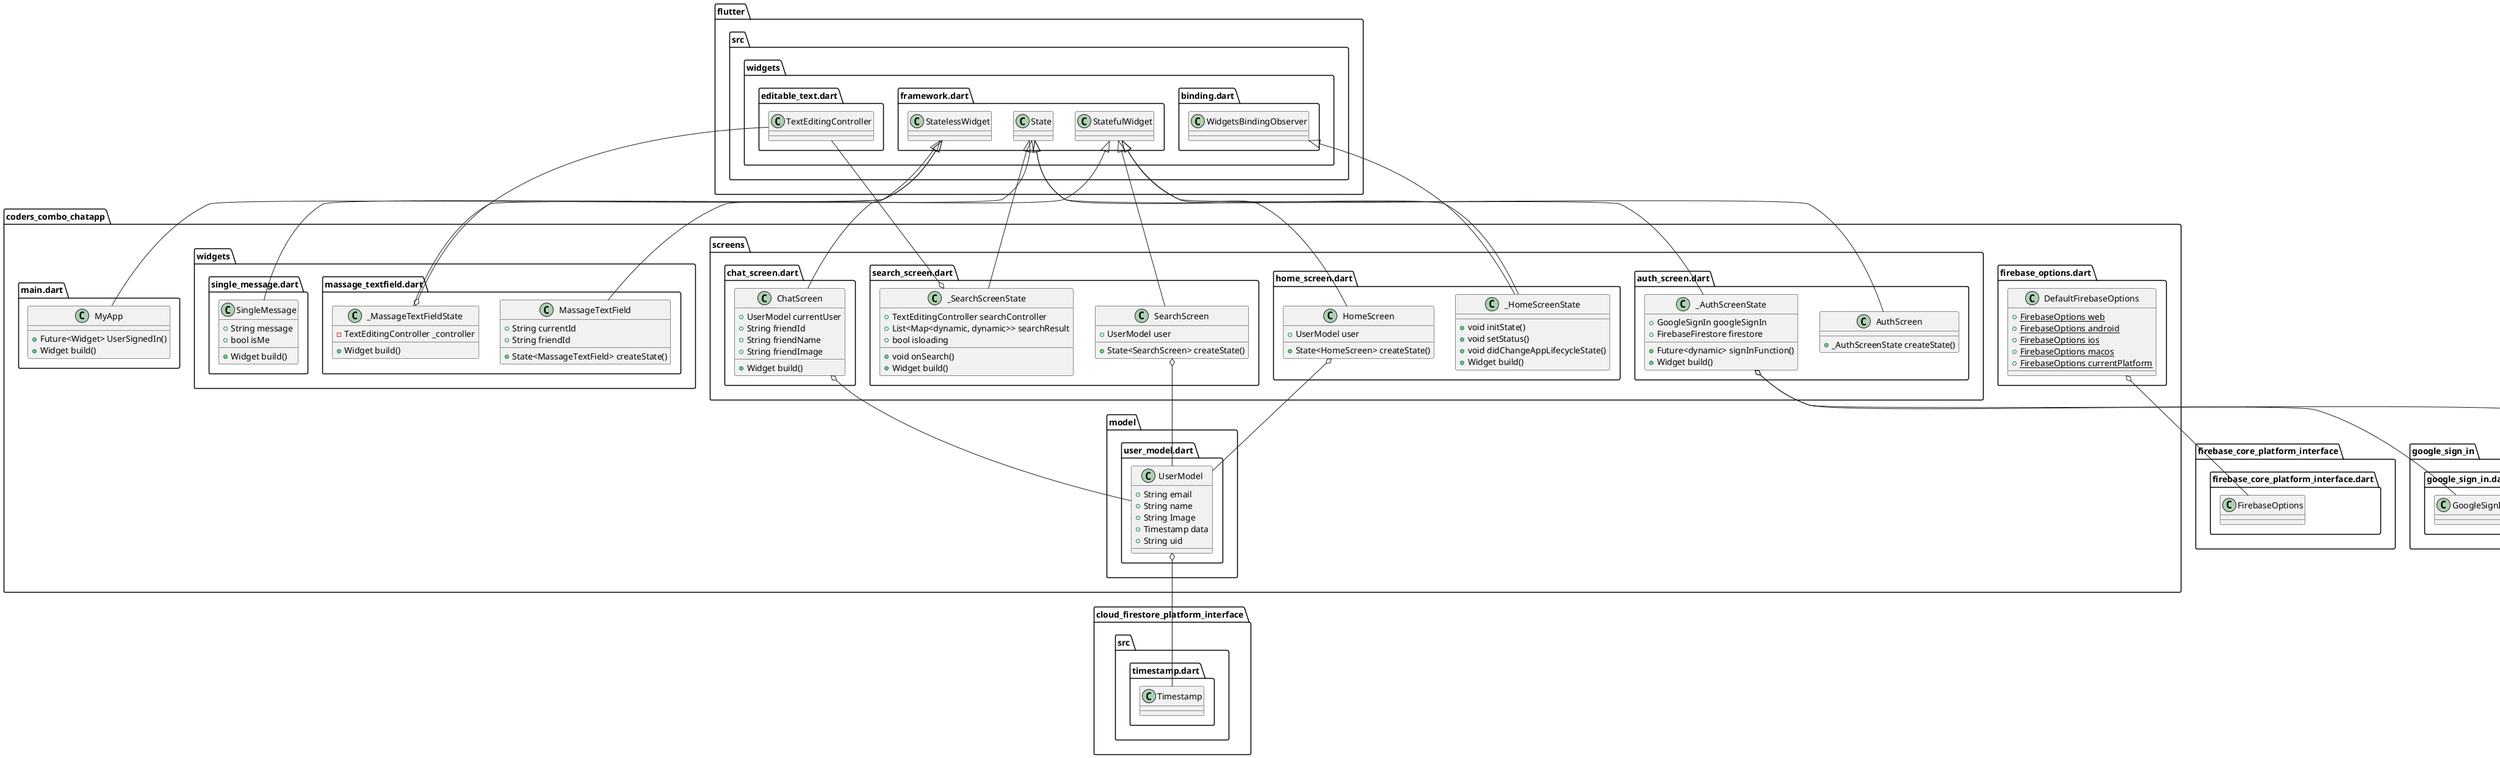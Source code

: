 @startuml
set namespaceSeparator ::

class "coders_combo_chatapp::firebase_options.dart::DefaultFirebaseOptions" {
  {static} +FirebaseOptions web
  {static} +FirebaseOptions android
  {static} +FirebaseOptions ios
  {static} +FirebaseOptions macos
  {static} +FirebaseOptions currentPlatform
}

"coders_combo_chatapp::firebase_options.dart::DefaultFirebaseOptions" o-- "firebase_core_platform_interface::firebase_core_platform_interface.dart::FirebaseOptions"

class "coders_combo_chatapp::main.dart::MyApp" {
  +Future<Widget> UserSignedIn()
  +Widget build()
}

"flutter::src::widgets::framework.dart::StatelessWidget" <|-- "coders_combo_chatapp::main.dart::MyApp"

class "coders_combo_chatapp::model::user_model.dart::UserModel" {
  +String email
  +String name
  +String Image
  +Timestamp data
  +String uid
}

"coders_combo_chatapp::model::user_model.dart::UserModel" o-- "cloud_firestore_platform_interface::src::timestamp.dart::Timestamp"

class "coders_combo_chatapp::screens::auth_screen.dart::AuthScreen" {
  +_AuthScreenState createState()
}

"flutter::src::widgets::framework.dart::StatefulWidget" <|-- "coders_combo_chatapp::screens::auth_screen.dart::AuthScreen"

class "coders_combo_chatapp::screens::auth_screen.dart::_AuthScreenState" {
  +GoogleSignIn googleSignIn
  +FirebaseFirestore firestore
  +Future<dynamic> signInFunction()
  +Widget build()
}

"coders_combo_chatapp::screens::auth_screen.dart::_AuthScreenState" o-- "google_sign_in::google_sign_in.dart::GoogleSignIn"
"coders_combo_chatapp::screens::auth_screen.dart::_AuthScreenState" o-- "cloud_firestore::cloud_firestore.dart::FirebaseFirestore"
"flutter::src::widgets::framework.dart::State" <|-- "coders_combo_chatapp::screens::auth_screen.dart::_AuthScreenState"

class "coders_combo_chatapp::screens::chat_screen.dart::ChatScreen" {
  +UserModel currentUser
  +String friendId
  +String friendName
  +String friendImage
  +Widget build()
}

"coders_combo_chatapp::screens::chat_screen.dart::ChatScreen" o-- "coders_combo_chatapp::model::user_model.dart::UserModel"
"flutter::src::widgets::framework.dart::StatelessWidget" <|-- "coders_combo_chatapp::screens::chat_screen.dart::ChatScreen"

class "coders_combo_chatapp::screens::home_screen.dart::HomeScreen" {
  +UserModel user
  +State<HomeScreen> createState()
}

"coders_combo_chatapp::screens::home_screen.dart::HomeScreen" o-- "coders_combo_chatapp::model::user_model.dart::UserModel"
"flutter::src::widgets::framework.dart::StatefulWidget" <|-- "coders_combo_chatapp::screens::home_screen.dart::HomeScreen"

class "coders_combo_chatapp::screens::home_screen.dart::_HomeScreenState" {
  +void initState()
  +void setStatus()
  +void didChangeAppLifecycleState()
  +Widget build()
}

"flutter::src::widgets::framework.dart::State" <|-- "coders_combo_chatapp::screens::home_screen.dart::_HomeScreenState"
"flutter::src::widgets::binding.dart::WidgetsBindingObserver" <|-- "coders_combo_chatapp::screens::home_screen.dart::_HomeScreenState"

class "coders_combo_chatapp::screens::search_screen.dart::SearchScreen" {
  +UserModel user
  +State<SearchScreen> createState()
}

"coders_combo_chatapp::screens::search_screen.dart::SearchScreen" o-- "coders_combo_chatapp::model::user_model.dart::UserModel"
"flutter::src::widgets::framework.dart::StatefulWidget" <|-- "coders_combo_chatapp::screens::search_screen.dart::SearchScreen"

class "coders_combo_chatapp::screens::search_screen.dart::_SearchScreenState" {
  +TextEditingController searchController
  +List<Map<dynamic, dynamic>> searchResult
  +bool isloading
  +void onSearch()
  +Widget build()
}

"coders_combo_chatapp::screens::search_screen.dart::_SearchScreenState" o-- "flutter::src::widgets::editable_text.dart::TextEditingController"
"flutter::src::widgets::framework.dart::State" <|-- "coders_combo_chatapp::screens::search_screen.dart::_SearchScreenState"

class "coders_combo_chatapp::widgets::massage_textfield.dart::MassageTextField" {
  +String currentId
  +String friendId
  +State<MassageTextField> createState()
}

"flutter::src::widgets::framework.dart::StatefulWidget" <|-- "coders_combo_chatapp::widgets::massage_textfield.dart::MassageTextField"

class "coders_combo_chatapp::widgets::massage_textfield.dart::_MassageTextFieldState" {
  -TextEditingController _controller
  +Widget build()
}

"coders_combo_chatapp::widgets::massage_textfield.dart::_MassageTextFieldState" o-- "flutter::src::widgets::editable_text.dart::TextEditingController"     
"flutter::src::widgets::framework.dart::State" <|-- "coders_combo_chatapp::widgets::massage_textfield.dart::_MassageTextFieldState"

class "coders_combo_chatapp::widgets::single_message.dart::SingleMessage" {
  +String message
  +bool isMe
  +Widget build()
}

"flutter::src::widgets::framework.dart::StatelessWidget" <|-- "coders_combo_chatapp::widgets::single_message.dart::SingleMessage"


@enduml